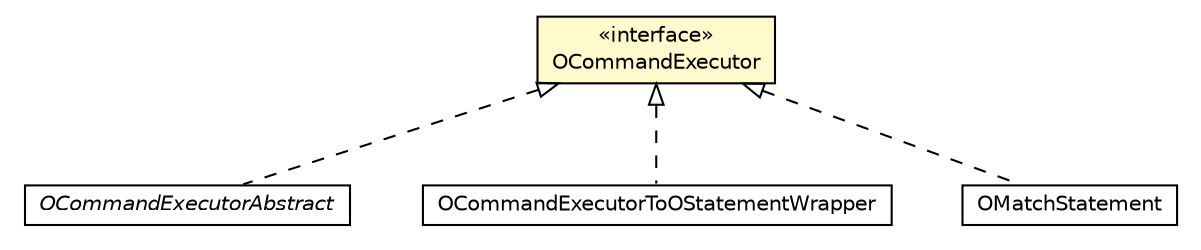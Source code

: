 #!/usr/local/bin/dot
#
# Class diagram 
# Generated by UMLGraph version R5_6-24-gf6e263 (http://www.umlgraph.org/)
#

digraph G {
	edge [fontname="Helvetica",fontsize=10,labelfontname="Helvetica",labelfontsize=10];
	node [fontname="Helvetica",fontsize=10,shape=plaintext];
	nodesep=0.25;
	ranksep=0.5;
	// com.orientechnologies.orient.core.command.OCommandExecutor
	c984073 [label=<<table title="com.orientechnologies.orient.core.command.OCommandExecutor" border="0" cellborder="1" cellspacing="0" cellpadding="2" port="p" bgcolor="lemonChiffon" href="./OCommandExecutor.html">
		<tr><td><table border="0" cellspacing="0" cellpadding="1">
<tr><td align="center" balign="center"> &#171;interface&#187; </td></tr>
<tr><td align="center" balign="center"> OCommandExecutor </td></tr>
		</table></td></tr>
		</table>>, URL="./OCommandExecutor.html", fontname="Helvetica", fontcolor="black", fontsize=10.0];
	// com.orientechnologies.orient.core.command.OCommandExecutorAbstract
	c984096 [label=<<table title="com.orientechnologies.orient.core.command.OCommandExecutorAbstract" border="0" cellborder="1" cellspacing="0" cellpadding="2" port="p" href="./OCommandExecutorAbstract.html">
		<tr><td><table border="0" cellspacing="0" cellpadding="1">
<tr><td align="center" balign="center"><font face="Helvetica-Oblique"> OCommandExecutorAbstract </font></td></tr>
		</table></td></tr>
		</table>>, URL="./OCommandExecutorAbstract.html", fontname="Helvetica", fontcolor="black", fontsize=10.0];
	// com.orientechnologies.orient.core.sql.OCommandExecutorToOStatementWrapper
	c984159 [label=<<table title="com.orientechnologies.orient.core.sql.OCommandExecutorToOStatementWrapper" border="0" cellborder="1" cellspacing="0" cellpadding="2" port="p" href="../sql/OCommandExecutorToOStatementWrapper.html">
		<tr><td><table border="0" cellspacing="0" cellpadding="1">
<tr><td align="center" balign="center"> OCommandExecutorToOStatementWrapper </td></tr>
		</table></td></tr>
		</table>>, URL="../sql/OCommandExecutorToOStatementWrapper.html", fontname="Helvetica", fontcolor="black", fontsize=10.0];
	// com.orientechnologies.orient.core.sql.parser.OMatchStatement
	c984228 [label=<<table title="com.orientechnologies.orient.core.sql.parser.OMatchStatement" border="0" cellborder="1" cellspacing="0" cellpadding="2" port="p" href="../sql/parser/OMatchStatement.html">
		<tr><td><table border="0" cellspacing="0" cellpadding="1">
<tr><td align="center" balign="center"> OMatchStatement </td></tr>
		</table></td></tr>
		</table>>, URL="../sql/parser/OMatchStatement.html", fontname="Helvetica", fontcolor="black", fontsize=10.0];
	//com.orientechnologies.orient.core.command.OCommandExecutorAbstract implements com.orientechnologies.orient.core.command.OCommandExecutor
	c984073:p -> c984096:p [dir=back,arrowtail=empty,style=dashed];
	//com.orientechnologies.orient.core.sql.OCommandExecutorToOStatementWrapper implements com.orientechnologies.orient.core.command.OCommandExecutor
	c984073:p -> c984159:p [dir=back,arrowtail=empty,style=dashed];
	//com.orientechnologies.orient.core.sql.parser.OMatchStatement implements com.orientechnologies.orient.core.command.OCommandExecutor
	c984073:p -> c984228:p [dir=back,arrowtail=empty,style=dashed];
}

